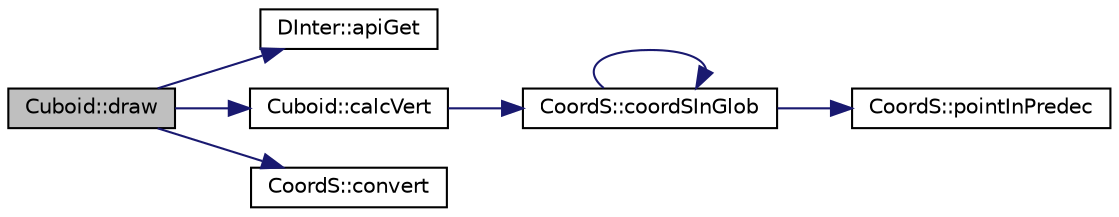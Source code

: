 digraph "Cuboid::draw"
{
 // LATEX_PDF_SIZE
  edge [fontname="Helvetica",fontsize="10",labelfontname="Helvetica",labelfontsize="10"];
  node [fontname="Helvetica",fontsize="10",shape=record];
  rankdir="LR";
  Node1 [label="Cuboid::draw",height=0.2,width=0.4,color="black", fillcolor="grey75", style="filled", fontcolor="black",tooltip="Rusyje obiektklasy Cuboid."];
  Node1 -> Node2 [color="midnightblue",fontsize="10",style="solid",fontname="Helvetica"];
  Node2 [label="DInter::apiGet",height=0.2,width=0.4,color="black", fillcolor="white", style="filled",URL="$class_d_inter.html#a3e2df02254e651d89c41ab1e2c0b6961",tooltip="Metoda zwracająca wskaźnik do gnuplota."];
  Node1 -> Node3 [color="midnightblue",fontsize="10",style="solid",fontname="Helvetica"];
  Node3 [label="Cuboid::calcVert",height=0.2,width=0.4,color="black", fillcolor="white", style="filled",URL="$class_cuboid.html#ad413b75ae2e77f5620a2ed01a3ff7f48",tooltip="Funkcja przeliczająca wierzchołki obiektu."];
  Node3 -> Node4 [color="midnightblue",fontsize="10",style="solid",fontname="Helvetica"];
  Node4 [label="CoordS::coordSInGlob",height=0.2,width=0.4,color="black", fillcolor="white", style="filled",URL="$class_coord_s.html#a143df38916388dc1e96adf59bcbfc730",tooltip="Metoda zwracająca wektor w globalnym układzie współrzędnych."];
  Node4 -> Node4 [color="midnightblue",fontsize="10",style="solid",fontname="Helvetica"];
  Node4 -> Node5 [color="midnightblue",fontsize="10",style="solid",fontname="Helvetica"];
  Node5 [label="CoordS::pointInPredec",height=0.2,width=0.4,color="black", fillcolor="white", style="filled",URL="$class_coord_s.html#a044e7f44b4b73a9b2b563bc29e7ebb71",tooltip="Metoda zwracająca wektor w poprzednim układzie współrzędnych."];
  Node1 -> Node6 [color="midnightblue",fontsize="10",style="solid",fontname="Helvetica"];
  Node6 [label="CoordS::convert",height=0.2,width=0.4,color="black", fillcolor="white", style="filled",URL="$class_coord_s.html#aa78f24726d865573213f3f9bdcedb4cb",tooltip="Metoda przeliczająca wektor na punkty zdolne do narysowania."];
}
